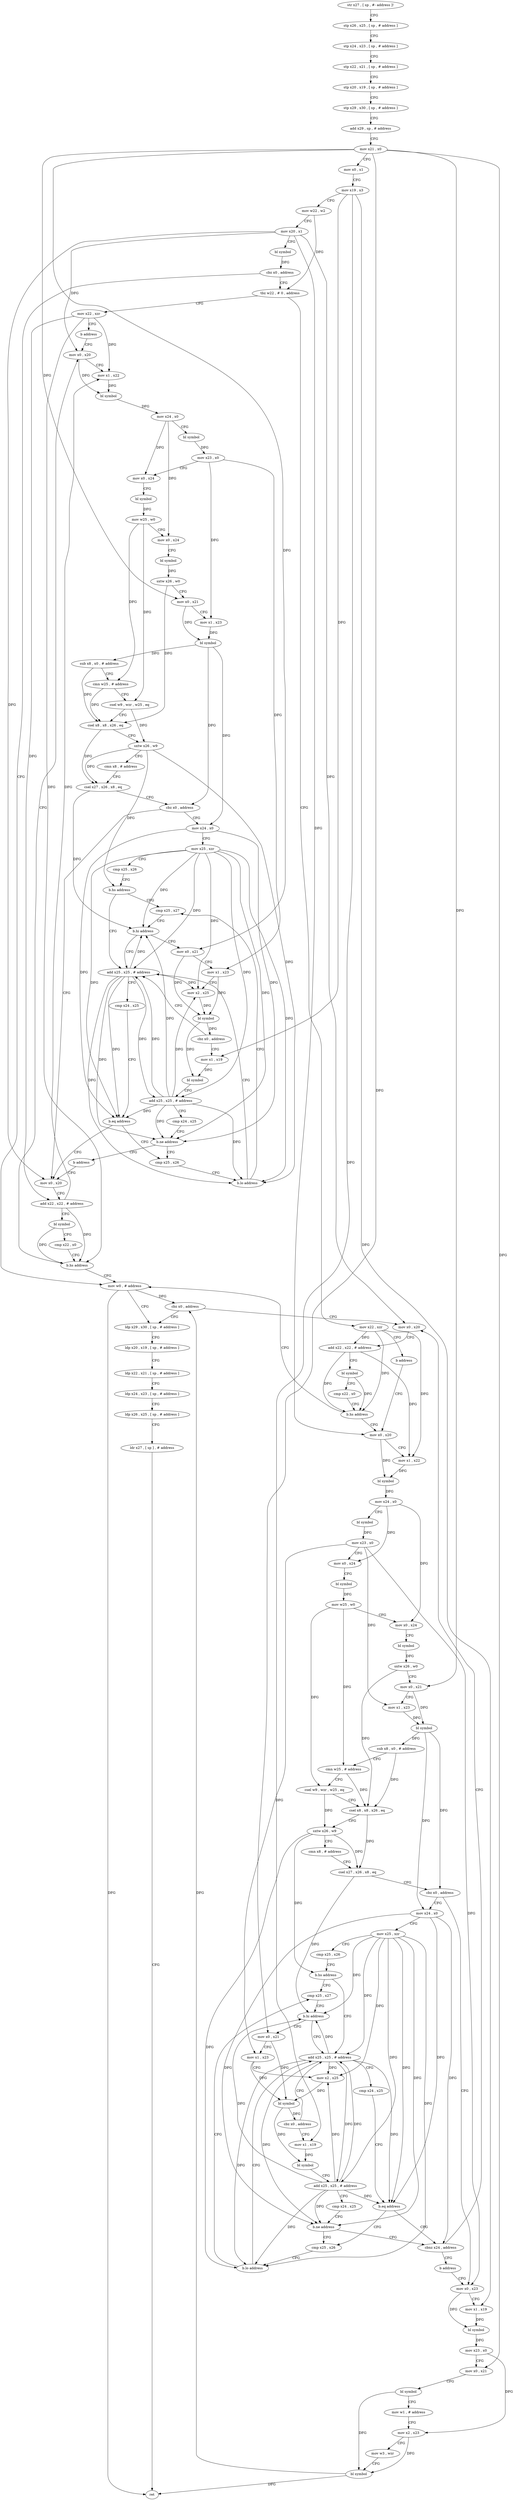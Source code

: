 digraph "func" {
"95200" [label = "str x27 , [ sp , #- address ]!" ]
"95204" [label = "stp x26 , x25 , [ sp , # address ]" ]
"95208" [label = "stp x24 , x23 , [ sp , # address ]" ]
"95212" [label = "stp x22 , x21 , [ sp , # address ]" ]
"95216" [label = "stp x20 , x19 , [ sp , # address ]" ]
"95220" [label = "stp x29 , x30 , [ sp , # address ]" ]
"95224" [label = "add x29 , sp , # address" ]
"95228" [label = "mov x21 , x0" ]
"95232" [label = "mov x0 , x1" ]
"95236" [label = "mov x19 , x3" ]
"95240" [label = "mov w22 , w2" ]
"95244" [label = "mov x20 , x1" ]
"95248" [label = "bl symbol" ]
"95252" [label = "cbz x0 , address" ]
"95724" [label = "mov w0 , # address" ]
"95256" [label = "tbz w22 , # 0 , address" ]
"95728" [label = "ldp x29 , x30 , [ sp , # address ]" ]
"95516" [label = "mov x22 , xzr" ]
"95260" [label = "mov x22 , xzr" ]
"95520" [label = "b address" ]
"95544" [label = "mov x0 , x20" ]
"95264" [label = "b address" ]
"95332" [label = "mov x0 , x20" ]
"95548" [label = "mov x1 , x22" ]
"95552" [label = "bl symbol" ]
"95556" [label = "mov x24 , x0" ]
"95560" [label = "bl symbol" ]
"95564" [label = "mov x23 , x0" ]
"95568" [label = "mov x0 , x24" ]
"95572" [label = "bl symbol" ]
"95576" [label = "mov w25 , w0" ]
"95580" [label = "mov x0 , x24" ]
"95584" [label = "bl symbol" ]
"95588" [label = "sxtw x26 , w0" ]
"95592" [label = "mov x0 , x21" ]
"95596" [label = "mov x1 , x23" ]
"95600" [label = "bl symbol" ]
"95604" [label = "sub x8 , x0 , # address" ]
"95608" [label = "cmn w25 , # address" ]
"95612" [label = "csel w9 , wzr , w25 , eq" ]
"95616" [label = "csel x8 , x8 , x26 , eq" ]
"95620" [label = "sxtw x26 , w9" ]
"95624" [label = "cmn x8 , # address" ]
"95628" [label = "csel x27 , x26 , x8 , eq" ]
"95632" [label = "cbz x0 , address" ]
"95524" [label = "mov x0 , x20" ]
"95636" [label = "mov x24 , x0" ]
"95336" [label = "mov x1 , x22" ]
"95340" [label = "bl symbol" ]
"95344" [label = "mov x24 , x0" ]
"95348" [label = "bl symbol" ]
"95352" [label = "mov x23 , x0" ]
"95356" [label = "mov x0 , x24" ]
"95360" [label = "bl symbol" ]
"95364" [label = "mov w25 , w0" ]
"95368" [label = "mov x0 , x24" ]
"95372" [label = "bl symbol" ]
"95376" [label = "sxtw x26 , w0" ]
"95380" [label = "mov x0 , x21" ]
"95384" [label = "mov x1 , x23" ]
"95388" [label = "bl symbol" ]
"95392" [label = "sub x8 , x0 , # address" ]
"95396" [label = "cmn w25 , # address" ]
"95400" [label = "csel w9 , wzr , w25 , eq" ]
"95404" [label = "csel x8 , x8 , x26 , eq" ]
"95408" [label = "sxtw x26 , w9" ]
"95412" [label = "cmn x8 , # address" ]
"95416" [label = "csel x27 , x26 , x8 , eq" ]
"95420" [label = "cbz x0 , address" ]
"95268" [label = "mov x0 , x23" ]
"95424" [label = "mov x24 , x0" ]
"95528" [label = "add x22 , x22 , # address" ]
"95532" [label = "bl symbol" ]
"95536" [label = "cmp x22 , x0" ]
"95540" [label = "b.hs address" ]
"95640" [label = "mov x25 , xzr" ]
"95644" [label = "cmp x25 , x26" ]
"95648" [label = "b.hs address" ]
"95672" [label = "cmp x25 , x27" ]
"95652" [label = "add x25 , x25 , # address" ]
"95272" [label = "mov x1 , x19" ]
"95276" [label = "bl symbol" ]
"95280" [label = "mov x23 , x0" ]
"95284" [label = "mov x0 , x21" ]
"95288" [label = "bl symbol" ]
"95292" [label = "mov w1 , # address" ]
"95296" [label = "mov x2 , x23" ]
"95300" [label = "mov w3 , wzr" ]
"95304" [label = "bl symbol" ]
"95308" [label = "cbz x0 , address" ]
"95312" [label = "mov x0 , x20" ]
"95428" [label = "mov x25 , xzr" ]
"95432" [label = "cmp x25 , x26" ]
"95436" [label = "b.hs address" ]
"95460" [label = "cmp x25 , x27" ]
"95440" [label = "add x25 , x25 , # address" ]
"95676" [label = "b.hi address" ]
"95680" [label = "mov x0 , x21" ]
"95656" [label = "cmp x24 , x25" ]
"95660" [label = "b.eq address" ]
"95664" [label = "cmp x25 , x26" ]
"95732" [label = "ldp x20 , x19 , [ sp , # address ]" ]
"95736" [label = "ldp x22 , x21 , [ sp , # address ]" ]
"95740" [label = "ldp x24 , x23 , [ sp , # address ]" ]
"95744" [label = "ldp x26 , x25 , [ sp , # address ]" ]
"95748" [label = "ldr x27 , [ sp ] , # address" ]
"95752" [label = "ret" ]
"95316" [label = "add x22 , x22 , # address" ]
"95320" [label = "bl symbol" ]
"95324" [label = "cmp x22 , x0" ]
"95328" [label = "b.hs address" ]
"95464" [label = "b.hi address" ]
"95468" [label = "mov x0 , x21" ]
"95444" [label = "cmp x24 , x25" ]
"95448" [label = "b.eq address" ]
"95508" [label = "cbnz x24 , address" ]
"95452" [label = "cmp x25 , x26" ]
"95684" [label = "mov x1 , x23" ]
"95688" [label = "mov x2 , x25" ]
"95692" [label = "bl symbol" ]
"95696" [label = "cbz x0 , address" ]
"95700" [label = "mov x1 , x19" ]
"95668" [label = "b.lo address" ]
"95472" [label = "mov x1 , x23" ]
"95476" [label = "mov x2 , x25" ]
"95480" [label = "bl symbol" ]
"95484" [label = "cbz x0 , address" ]
"95488" [label = "mov x1 , x19" ]
"95512" [label = "b address" ]
"95456" [label = "b.lo address" ]
"95704" [label = "bl symbol" ]
"95708" [label = "add x25 , x25 , # address" ]
"95712" [label = "cmp x24 , x25" ]
"95716" [label = "b.ne address" ]
"95720" [label = "b address" ]
"95492" [label = "bl symbol" ]
"95496" [label = "add x25 , x25 , # address" ]
"95500" [label = "cmp x24 , x25" ]
"95504" [label = "b.ne address" ]
"95200" -> "95204" [ label = "CFG" ]
"95204" -> "95208" [ label = "CFG" ]
"95208" -> "95212" [ label = "CFG" ]
"95212" -> "95216" [ label = "CFG" ]
"95216" -> "95220" [ label = "CFG" ]
"95220" -> "95224" [ label = "CFG" ]
"95224" -> "95228" [ label = "CFG" ]
"95228" -> "95232" [ label = "CFG" ]
"95228" -> "95592" [ label = "DFG" ]
"95228" -> "95380" [ label = "DFG" ]
"95228" -> "95284" [ label = "DFG" ]
"95228" -> "95680" [ label = "DFG" ]
"95228" -> "95468" [ label = "DFG" ]
"95232" -> "95236" [ label = "CFG" ]
"95236" -> "95240" [ label = "CFG" ]
"95236" -> "95272" [ label = "DFG" ]
"95236" -> "95700" [ label = "DFG" ]
"95236" -> "95488" [ label = "DFG" ]
"95240" -> "95244" [ label = "CFG" ]
"95240" -> "95256" [ label = "DFG" ]
"95244" -> "95248" [ label = "CFG" ]
"95244" -> "95544" [ label = "DFG" ]
"95244" -> "95332" [ label = "DFG" ]
"95244" -> "95524" [ label = "DFG" ]
"95244" -> "95312" [ label = "DFG" ]
"95248" -> "95252" [ label = "DFG" ]
"95252" -> "95724" [ label = "CFG" ]
"95252" -> "95256" [ label = "CFG" ]
"95724" -> "95728" [ label = "CFG" ]
"95724" -> "95752" [ label = "DFG" ]
"95724" -> "95308" [ label = "DFG" ]
"95256" -> "95516" [ label = "CFG" ]
"95256" -> "95260" [ label = "CFG" ]
"95728" -> "95732" [ label = "CFG" ]
"95516" -> "95520" [ label = "CFG" ]
"95516" -> "95548" [ label = "DFG" ]
"95516" -> "95528" [ label = "DFG" ]
"95516" -> "95540" [ label = "DFG" ]
"95260" -> "95264" [ label = "CFG" ]
"95260" -> "95336" [ label = "DFG" ]
"95260" -> "95316" [ label = "DFG" ]
"95260" -> "95328" [ label = "DFG" ]
"95520" -> "95544" [ label = "CFG" ]
"95544" -> "95548" [ label = "CFG" ]
"95544" -> "95552" [ label = "DFG" ]
"95264" -> "95332" [ label = "CFG" ]
"95332" -> "95336" [ label = "CFG" ]
"95332" -> "95340" [ label = "DFG" ]
"95548" -> "95552" [ label = "DFG" ]
"95552" -> "95556" [ label = "DFG" ]
"95556" -> "95560" [ label = "CFG" ]
"95556" -> "95568" [ label = "DFG" ]
"95556" -> "95580" [ label = "DFG" ]
"95560" -> "95564" [ label = "DFG" ]
"95564" -> "95568" [ label = "CFG" ]
"95564" -> "95596" [ label = "DFG" ]
"95564" -> "95684" [ label = "DFG" ]
"95568" -> "95572" [ label = "CFG" ]
"95572" -> "95576" [ label = "DFG" ]
"95576" -> "95580" [ label = "CFG" ]
"95576" -> "95608" [ label = "DFG" ]
"95576" -> "95612" [ label = "DFG" ]
"95580" -> "95584" [ label = "CFG" ]
"95584" -> "95588" [ label = "DFG" ]
"95588" -> "95592" [ label = "CFG" ]
"95588" -> "95616" [ label = "DFG" ]
"95592" -> "95596" [ label = "CFG" ]
"95592" -> "95600" [ label = "DFG" ]
"95596" -> "95600" [ label = "DFG" ]
"95600" -> "95604" [ label = "DFG" ]
"95600" -> "95632" [ label = "DFG" ]
"95600" -> "95636" [ label = "DFG" ]
"95604" -> "95608" [ label = "CFG" ]
"95604" -> "95616" [ label = "DFG" ]
"95608" -> "95612" [ label = "CFG" ]
"95608" -> "95616" [ label = "DFG" ]
"95612" -> "95616" [ label = "CFG" ]
"95612" -> "95620" [ label = "DFG" ]
"95616" -> "95620" [ label = "CFG" ]
"95616" -> "95628" [ label = "DFG" ]
"95620" -> "95624" [ label = "CFG" ]
"95620" -> "95628" [ label = "DFG" ]
"95620" -> "95648" [ label = "DFG" ]
"95620" -> "95668" [ label = "DFG" ]
"95624" -> "95628" [ label = "CFG" ]
"95628" -> "95632" [ label = "CFG" ]
"95628" -> "95676" [ label = "DFG" ]
"95632" -> "95524" [ label = "CFG" ]
"95632" -> "95636" [ label = "CFG" ]
"95524" -> "95528" [ label = "CFG" ]
"95636" -> "95640" [ label = "CFG" ]
"95636" -> "95660" [ label = "DFG" ]
"95636" -> "95716" [ label = "DFG" ]
"95336" -> "95340" [ label = "DFG" ]
"95340" -> "95344" [ label = "DFG" ]
"95344" -> "95348" [ label = "CFG" ]
"95344" -> "95356" [ label = "DFG" ]
"95344" -> "95368" [ label = "DFG" ]
"95348" -> "95352" [ label = "DFG" ]
"95352" -> "95356" [ label = "CFG" ]
"95352" -> "95384" [ label = "DFG" ]
"95352" -> "95268" [ label = "DFG" ]
"95352" -> "95472" [ label = "DFG" ]
"95356" -> "95360" [ label = "CFG" ]
"95360" -> "95364" [ label = "DFG" ]
"95364" -> "95368" [ label = "CFG" ]
"95364" -> "95396" [ label = "DFG" ]
"95364" -> "95400" [ label = "DFG" ]
"95368" -> "95372" [ label = "CFG" ]
"95372" -> "95376" [ label = "DFG" ]
"95376" -> "95380" [ label = "CFG" ]
"95376" -> "95404" [ label = "DFG" ]
"95380" -> "95384" [ label = "CFG" ]
"95380" -> "95388" [ label = "DFG" ]
"95384" -> "95388" [ label = "DFG" ]
"95388" -> "95392" [ label = "DFG" ]
"95388" -> "95420" [ label = "DFG" ]
"95388" -> "95424" [ label = "DFG" ]
"95392" -> "95396" [ label = "CFG" ]
"95392" -> "95404" [ label = "DFG" ]
"95396" -> "95400" [ label = "CFG" ]
"95396" -> "95404" [ label = "DFG" ]
"95400" -> "95404" [ label = "CFG" ]
"95400" -> "95408" [ label = "DFG" ]
"95404" -> "95408" [ label = "CFG" ]
"95404" -> "95416" [ label = "DFG" ]
"95408" -> "95412" [ label = "CFG" ]
"95408" -> "95416" [ label = "DFG" ]
"95408" -> "95436" [ label = "DFG" ]
"95408" -> "95456" [ label = "DFG" ]
"95412" -> "95416" [ label = "CFG" ]
"95416" -> "95420" [ label = "CFG" ]
"95416" -> "95464" [ label = "DFG" ]
"95420" -> "95268" [ label = "CFG" ]
"95420" -> "95424" [ label = "CFG" ]
"95268" -> "95272" [ label = "CFG" ]
"95268" -> "95276" [ label = "DFG" ]
"95424" -> "95428" [ label = "CFG" ]
"95424" -> "95448" [ label = "DFG" ]
"95424" -> "95508" [ label = "DFG" ]
"95424" -> "95504" [ label = "DFG" ]
"95528" -> "95532" [ label = "CFG" ]
"95528" -> "95548" [ label = "DFG" ]
"95528" -> "95540" [ label = "DFG" ]
"95532" -> "95536" [ label = "CFG" ]
"95532" -> "95540" [ label = "DFG" ]
"95536" -> "95540" [ label = "CFG" ]
"95540" -> "95724" [ label = "CFG" ]
"95540" -> "95544" [ label = "CFG" ]
"95640" -> "95644" [ label = "CFG" ]
"95640" -> "95676" [ label = "DFG" ]
"95640" -> "95652" [ label = "DFG" ]
"95640" -> "95660" [ label = "DFG" ]
"95640" -> "95688" [ label = "DFG" ]
"95640" -> "95668" [ label = "DFG" ]
"95640" -> "95708" [ label = "DFG" ]
"95640" -> "95716" [ label = "DFG" ]
"95644" -> "95648" [ label = "CFG" ]
"95648" -> "95672" [ label = "CFG" ]
"95648" -> "95652" [ label = "CFG" ]
"95672" -> "95676" [ label = "CFG" ]
"95652" -> "95656" [ label = "CFG" ]
"95652" -> "95676" [ label = "DFG" ]
"95652" -> "95660" [ label = "DFG" ]
"95652" -> "95688" [ label = "DFG" ]
"95652" -> "95668" [ label = "DFG" ]
"95652" -> "95708" [ label = "DFG" ]
"95652" -> "95716" [ label = "DFG" ]
"95272" -> "95276" [ label = "DFG" ]
"95276" -> "95280" [ label = "DFG" ]
"95280" -> "95284" [ label = "CFG" ]
"95280" -> "95296" [ label = "DFG" ]
"95284" -> "95288" [ label = "CFG" ]
"95288" -> "95292" [ label = "CFG" ]
"95288" -> "95304" [ label = "DFG" ]
"95292" -> "95296" [ label = "CFG" ]
"95296" -> "95300" [ label = "CFG" ]
"95296" -> "95304" [ label = "DFG" ]
"95300" -> "95304" [ label = "CFG" ]
"95304" -> "95308" [ label = "DFG" ]
"95304" -> "95752" [ label = "DFG" ]
"95308" -> "95728" [ label = "CFG" ]
"95308" -> "95312" [ label = "CFG" ]
"95312" -> "95316" [ label = "CFG" ]
"95428" -> "95432" [ label = "CFG" ]
"95428" -> "95464" [ label = "DFG" ]
"95428" -> "95440" [ label = "DFG" ]
"95428" -> "95448" [ label = "DFG" ]
"95428" -> "95476" [ label = "DFG" ]
"95428" -> "95456" [ label = "DFG" ]
"95428" -> "95496" [ label = "DFG" ]
"95428" -> "95504" [ label = "DFG" ]
"95432" -> "95436" [ label = "CFG" ]
"95436" -> "95460" [ label = "CFG" ]
"95436" -> "95440" [ label = "CFG" ]
"95460" -> "95464" [ label = "CFG" ]
"95440" -> "95444" [ label = "CFG" ]
"95440" -> "95464" [ label = "DFG" ]
"95440" -> "95448" [ label = "DFG" ]
"95440" -> "95476" [ label = "DFG" ]
"95440" -> "95456" [ label = "DFG" ]
"95440" -> "95496" [ label = "DFG" ]
"95440" -> "95504" [ label = "DFG" ]
"95676" -> "95652" [ label = "CFG" ]
"95676" -> "95680" [ label = "CFG" ]
"95680" -> "95684" [ label = "CFG" ]
"95680" -> "95692" [ label = "DFG" ]
"95656" -> "95660" [ label = "CFG" ]
"95660" -> "95524" [ label = "CFG" ]
"95660" -> "95664" [ label = "CFG" ]
"95664" -> "95668" [ label = "CFG" ]
"95732" -> "95736" [ label = "CFG" ]
"95736" -> "95740" [ label = "CFG" ]
"95740" -> "95744" [ label = "CFG" ]
"95744" -> "95748" [ label = "CFG" ]
"95748" -> "95752" [ label = "CFG" ]
"95316" -> "95320" [ label = "CFG" ]
"95316" -> "95336" [ label = "DFG" ]
"95316" -> "95328" [ label = "DFG" ]
"95320" -> "95324" [ label = "CFG" ]
"95320" -> "95328" [ label = "DFG" ]
"95324" -> "95328" [ label = "CFG" ]
"95328" -> "95724" [ label = "CFG" ]
"95328" -> "95332" [ label = "CFG" ]
"95464" -> "95440" [ label = "CFG" ]
"95464" -> "95468" [ label = "CFG" ]
"95468" -> "95472" [ label = "CFG" ]
"95468" -> "95480" [ label = "DFG" ]
"95444" -> "95448" [ label = "CFG" ]
"95448" -> "95508" [ label = "CFG" ]
"95448" -> "95452" [ label = "CFG" ]
"95508" -> "95312" [ label = "CFG" ]
"95508" -> "95512" [ label = "CFG" ]
"95452" -> "95456" [ label = "CFG" ]
"95684" -> "95688" [ label = "CFG" ]
"95684" -> "95692" [ label = "DFG" ]
"95688" -> "95692" [ label = "DFG" ]
"95692" -> "95696" [ label = "DFG" ]
"95692" -> "95704" [ label = "DFG" ]
"95696" -> "95652" [ label = "CFG" ]
"95696" -> "95700" [ label = "CFG" ]
"95700" -> "95704" [ label = "DFG" ]
"95668" -> "95652" [ label = "CFG" ]
"95668" -> "95672" [ label = "CFG" ]
"95472" -> "95476" [ label = "CFG" ]
"95472" -> "95480" [ label = "DFG" ]
"95476" -> "95480" [ label = "DFG" ]
"95480" -> "95484" [ label = "DFG" ]
"95480" -> "95492" [ label = "DFG" ]
"95484" -> "95440" [ label = "CFG" ]
"95484" -> "95488" [ label = "CFG" ]
"95488" -> "95492" [ label = "DFG" ]
"95512" -> "95268" [ label = "CFG" ]
"95456" -> "95440" [ label = "CFG" ]
"95456" -> "95460" [ label = "CFG" ]
"95704" -> "95708" [ label = "CFG" ]
"95708" -> "95712" [ label = "CFG" ]
"95708" -> "95652" [ label = "DFG" ]
"95708" -> "95660" [ label = "DFG" ]
"95708" -> "95688" [ label = "DFG" ]
"95708" -> "95676" [ label = "DFG" ]
"95708" -> "95668" [ label = "DFG" ]
"95708" -> "95716" [ label = "DFG" ]
"95712" -> "95716" [ label = "CFG" ]
"95716" -> "95664" [ label = "CFG" ]
"95716" -> "95720" [ label = "CFG" ]
"95720" -> "95524" [ label = "CFG" ]
"95492" -> "95496" [ label = "CFG" ]
"95496" -> "95500" [ label = "CFG" ]
"95496" -> "95440" [ label = "DFG" ]
"95496" -> "95448" [ label = "DFG" ]
"95496" -> "95476" [ label = "DFG" ]
"95496" -> "95464" [ label = "DFG" ]
"95496" -> "95456" [ label = "DFG" ]
"95496" -> "95504" [ label = "DFG" ]
"95500" -> "95504" [ label = "CFG" ]
"95504" -> "95452" [ label = "CFG" ]
"95504" -> "95508" [ label = "CFG" ]
}
